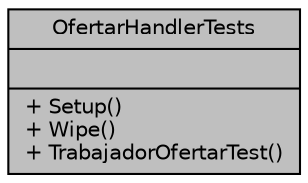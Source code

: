 digraph "OfertarHandlerTests"
{
 // INTERACTIVE_SVG=YES
 // LATEX_PDF_SIZE
  edge [fontname="Helvetica",fontsize="10",labelfontname="Helvetica",labelfontsize="10"];
  node [fontname="Helvetica",fontsize="10",shape=record];
  Node1 [label="{OfertarHandlerTests\n||+ Setup()\l+ Wipe()\l+ TrabajadorOfertarTest()\l}",height=0.2,width=0.4,color="black", fillcolor="grey75", style="filled", fontcolor="black",tooltip=" "];
}
